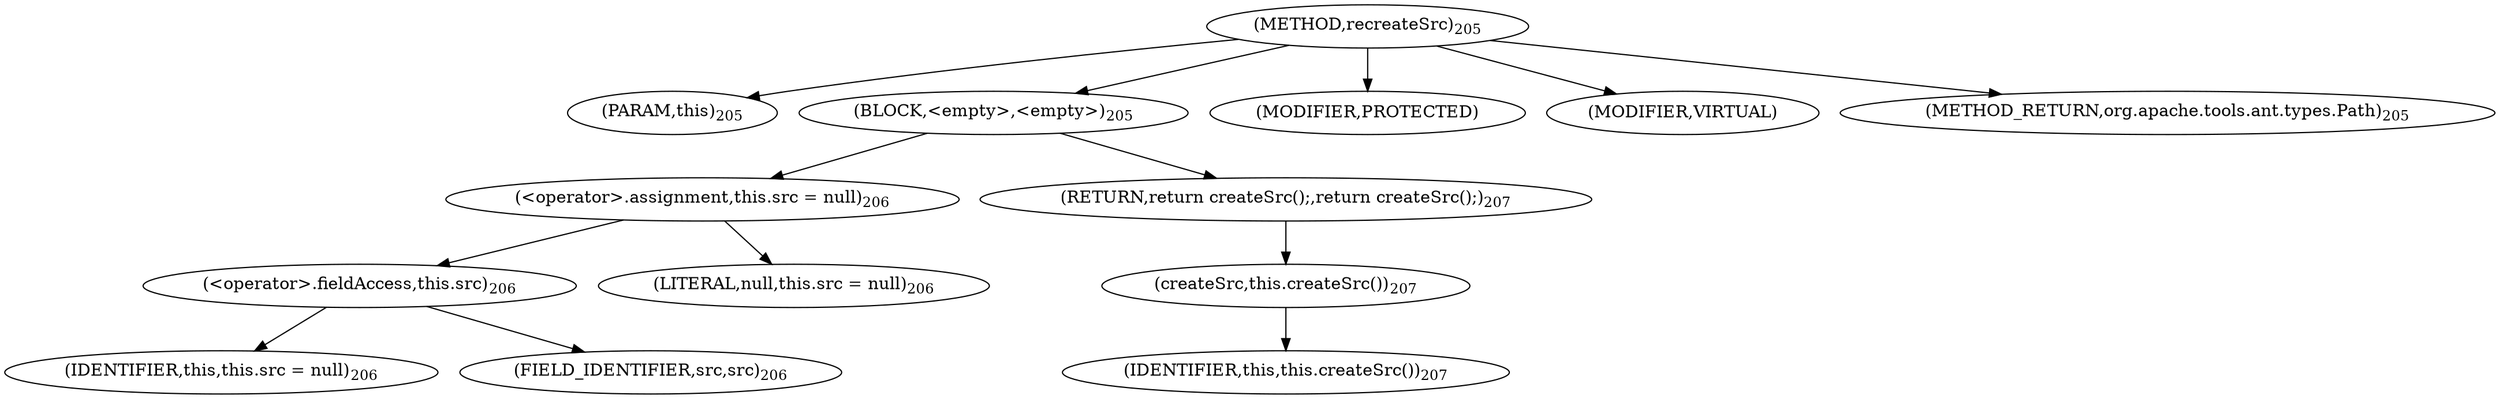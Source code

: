 digraph "recreateSrc" {  
"513" [label = <(METHOD,recreateSrc)<SUB>205</SUB>> ]
"14" [label = <(PARAM,this)<SUB>205</SUB>> ]
"514" [label = <(BLOCK,&lt;empty&gt;,&lt;empty&gt;)<SUB>205</SUB>> ]
"515" [label = <(&lt;operator&gt;.assignment,this.src = null)<SUB>206</SUB>> ]
"516" [label = <(&lt;operator&gt;.fieldAccess,this.src)<SUB>206</SUB>> ]
"517" [label = <(IDENTIFIER,this,this.src = null)<SUB>206</SUB>> ]
"518" [label = <(FIELD_IDENTIFIER,src,src)<SUB>206</SUB>> ]
"519" [label = <(LITERAL,null,this.src = null)<SUB>206</SUB>> ]
"520" [label = <(RETURN,return createSrc();,return createSrc();)<SUB>207</SUB>> ]
"521" [label = <(createSrc,this.createSrc())<SUB>207</SUB>> ]
"13" [label = <(IDENTIFIER,this,this.createSrc())<SUB>207</SUB>> ]
"522" [label = <(MODIFIER,PROTECTED)> ]
"523" [label = <(MODIFIER,VIRTUAL)> ]
"524" [label = <(METHOD_RETURN,org.apache.tools.ant.types.Path)<SUB>205</SUB>> ]
  "513" -> "14" 
  "513" -> "514" 
  "513" -> "522" 
  "513" -> "523" 
  "513" -> "524" 
  "514" -> "515" 
  "514" -> "520" 
  "515" -> "516" 
  "515" -> "519" 
  "516" -> "517" 
  "516" -> "518" 
  "520" -> "521" 
  "521" -> "13" 
}
